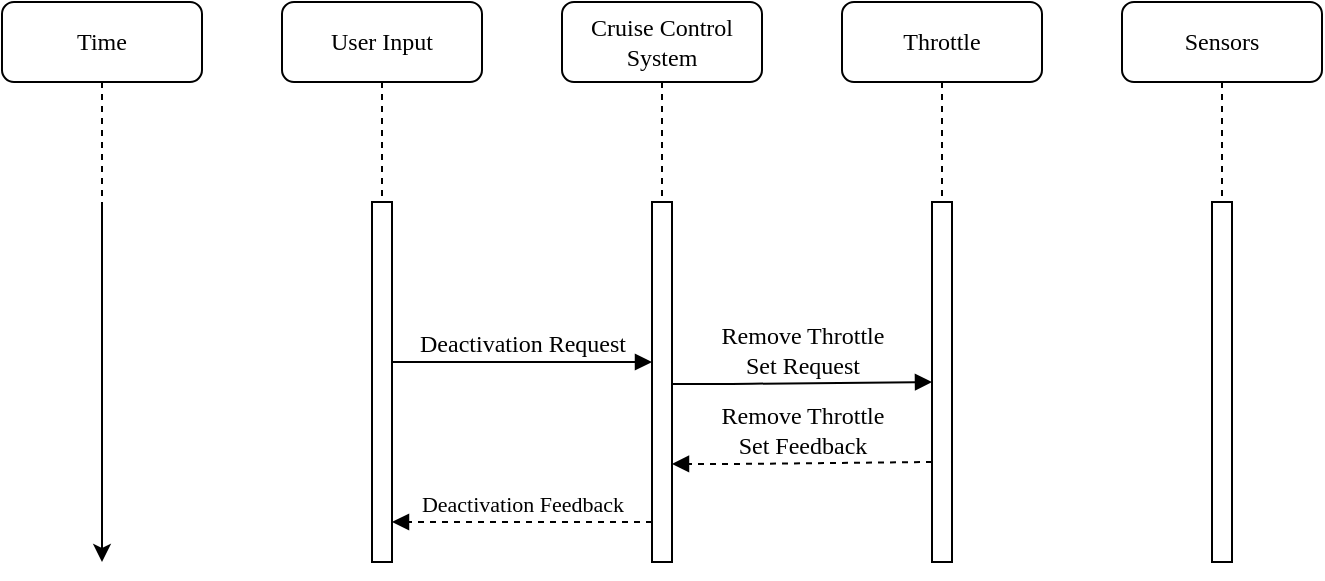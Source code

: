 <mxfile version="12.7.9" type="device"><diagram name="Page-1" id="13e1069c-82ec-6db2-03f1-153e76fe0fe0"><mxGraphModel dx="1002" dy="666" grid="1" gridSize="10" guides="1" tooltips="1" connect="1" arrows="1" fold="1" page="1" pageScale="1" pageWidth="1100" pageHeight="850" background="#ffffff" math="0" shadow="0"><root><mxCell id="0"/><mxCell id="1" parent="0"/><mxCell id="7baba1c4bc27f4b0-2" value="Cruise Control&lt;br&gt;System" style="shape=umlLifeline;perimeter=lifelinePerimeter;whiteSpace=wrap;html=1;container=1;collapsible=0;recursiveResize=0;outlineConnect=0;rounded=1;shadow=0;comic=0;labelBackgroundColor=none;strokeWidth=1;fontFamily=Verdana;fontSize=12;align=center;" parent="1" vertex="1"><mxGeometry x="320" y="80" width="100" height="280" as="geometry"/></mxCell><mxCell id="7baba1c4bc27f4b0-10" value="" style="html=1;points=[];perimeter=orthogonalPerimeter;rounded=0;shadow=0;comic=0;labelBackgroundColor=none;strokeWidth=1;fontFamily=Verdana;fontSize=12;align=center;" parent="7baba1c4bc27f4b0-2" vertex="1"><mxGeometry x="45" y="100" width="10" height="180" as="geometry"/></mxCell><mxCell id="7baba1c4bc27f4b0-3" value="Throttle" style="shape=umlLifeline;perimeter=lifelinePerimeter;whiteSpace=wrap;html=1;container=1;collapsible=0;recursiveResize=0;outlineConnect=0;rounded=1;shadow=0;comic=0;labelBackgroundColor=none;strokeWidth=1;fontFamily=Verdana;fontSize=12;align=center;" parent="1" vertex="1"><mxGeometry x="460" y="80" width="100" height="280" as="geometry"/></mxCell><mxCell id="7baba1c4bc27f4b0-13" value="" style="html=1;points=[];perimeter=orthogonalPerimeter;rounded=0;shadow=0;comic=0;labelBackgroundColor=none;strokeWidth=1;fontFamily=Verdana;fontSize=12;align=center;" parent="7baba1c4bc27f4b0-3" vertex="1"><mxGeometry x="45" y="100" width="10" height="180" as="geometry"/></mxCell><mxCell id="7baba1c4bc27f4b0-4" value="Sensors" style="shape=umlLifeline;perimeter=lifelinePerimeter;whiteSpace=wrap;html=1;container=1;collapsible=0;recursiveResize=0;outlineConnect=0;rounded=1;shadow=0;comic=0;labelBackgroundColor=none;strokeWidth=1;fontFamily=Verdana;fontSize=12;align=center;" parent="1" vertex="1"><mxGeometry x="600" y="80" width="100" height="280" as="geometry"/></mxCell><mxCell id="7baba1c4bc27f4b0-16" value="" style="html=1;points=[];perimeter=orthogonalPerimeter;rounded=0;shadow=0;comic=0;labelBackgroundColor=none;strokeWidth=1;fontFamily=Verdana;fontSize=12;align=center;" parent="7baba1c4bc27f4b0-4" vertex="1"><mxGeometry x="45" y="100" width="10" height="180" as="geometry"/></mxCell><mxCell id="7baba1c4bc27f4b0-8" value="User Input" style="shape=umlLifeline;perimeter=lifelinePerimeter;whiteSpace=wrap;html=1;container=1;collapsible=0;recursiveResize=0;outlineConnect=0;rounded=1;shadow=0;comic=0;labelBackgroundColor=none;strokeWidth=1;fontFamily=Verdana;fontSize=12;align=center;fillColor=#ffffff;" parent="1" vertex="1"><mxGeometry x="180" y="80" width="100" height="280" as="geometry"/></mxCell><mxCell id="7baba1c4bc27f4b0-9" value="" style="html=1;points=[];perimeter=orthogonalPerimeter;rounded=0;shadow=0;comic=0;labelBackgroundColor=none;strokeWidth=1;fontFamily=Verdana;fontSize=12;align=center;" parent="7baba1c4bc27f4b0-8" vertex="1"><mxGeometry x="45" y="100" width="10" height="180" as="geometry"/></mxCell><mxCell id="2K_HRzwcylgmlbLuzTPP-2" value="Time" style="shape=umlLifeline;perimeter=lifelinePerimeter;whiteSpace=wrap;html=1;container=1;collapsible=0;recursiveResize=0;outlineConnect=0;rounded=1;shadow=0;comic=0;labelBackgroundColor=none;strokeWidth=1;fontFamily=Verdana;fontSize=12;align=center;fillColor=#ffffff;" parent="1" vertex="1"><mxGeometry x="40" y="80" width="100" height="260" as="geometry"/></mxCell><mxCell id="2K_HRzwcylgmlbLuzTPP-7" value="" style="endArrow=classic;html=1;" parent="2K_HRzwcylgmlbLuzTPP-2" edge="1"><mxGeometry width="50" height="50" relative="1" as="geometry"><mxPoint x="50" y="100" as="sourcePoint"/><mxPoint x="50" y="280" as="targetPoint"/></mxGeometry></mxCell><mxCell id="2K_HRzwcylgmlbLuzTPP-17" value="Deactivation Request" style="html=1;verticalAlign=bottom;endArrow=block;entryX=0;entryY=0;labelBackgroundColor=none;fontFamily=Verdana;fontSize=12;edgeStyle=elbowEdgeStyle;elbow=vertical;" parent="1" edge="1"><mxGeometry relative="1" as="geometry"><mxPoint x="235" y="260" as="sourcePoint"/><mxPoint x="365" y="260.0" as="targetPoint"/></mxGeometry></mxCell><mxCell id="2K_HRzwcylgmlbLuzTPP-18" value="Remove Throttle&lt;br&gt;Set Request" style="html=1;verticalAlign=bottom;endArrow=block;labelBackgroundColor=none;fontFamily=Verdana;fontSize=12;entryX=0.1;entryY=0.248;entryDx=0;entryDy=0;entryPerimeter=0;" parent="1" edge="1"><mxGeometry relative="1" as="geometry"><mxPoint x="375" y="270.96" as="sourcePoint"/><mxPoint x="505" y="270" as="targetPoint"/><Array as="points"><mxPoint x="405" y="270.96"/></Array></mxGeometry></mxCell><mxCell id="2K_HRzwcylgmlbLuzTPP-19" value="Remove Throttle&lt;br&gt;Set Feedback" style="html=1;verticalAlign=bottom;endArrow=block;labelBackgroundColor=none;fontFamily=Verdana;fontSize=12;entryX=0.1;entryY=0.248;entryDx=0;entryDy=0;entryPerimeter=0;dashed=1;" parent="1" edge="1"><mxGeometry relative="1" as="geometry"><mxPoint x="505" y="310" as="sourcePoint"/><mxPoint x="375" y="310.96" as="targetPoint"/><Array as="points"><mxPoint x="410" y="310.96"/></Array></mxGeometry></mxCell><mxCell id="2K_HRzwcylgmlbLuzTPP-20" value="&lt;font style=&quot;font-size: 11px&quot;&gt;Deactivation Feedback&lt;/font&gt;" style="html=1;verticalAlign=bottom;endArrow=block;entryX=0;entryY=0;labelBackgroundColor=none;fontFamily=Verdana;fontSize=12;edgeStyle=elbowEdgeStyle;elbow=vertical;dashed=1;" parent="1" edge="1"><mxGeometry relative="1" as="geometry"><mxPoint x="365" y="340.0" as="sourcePoint"/><mxPoint x="235" y="340" as="targetPoint"/></mxGeometry></mxCell></root></mxGraphModel></diagram></mxfile>